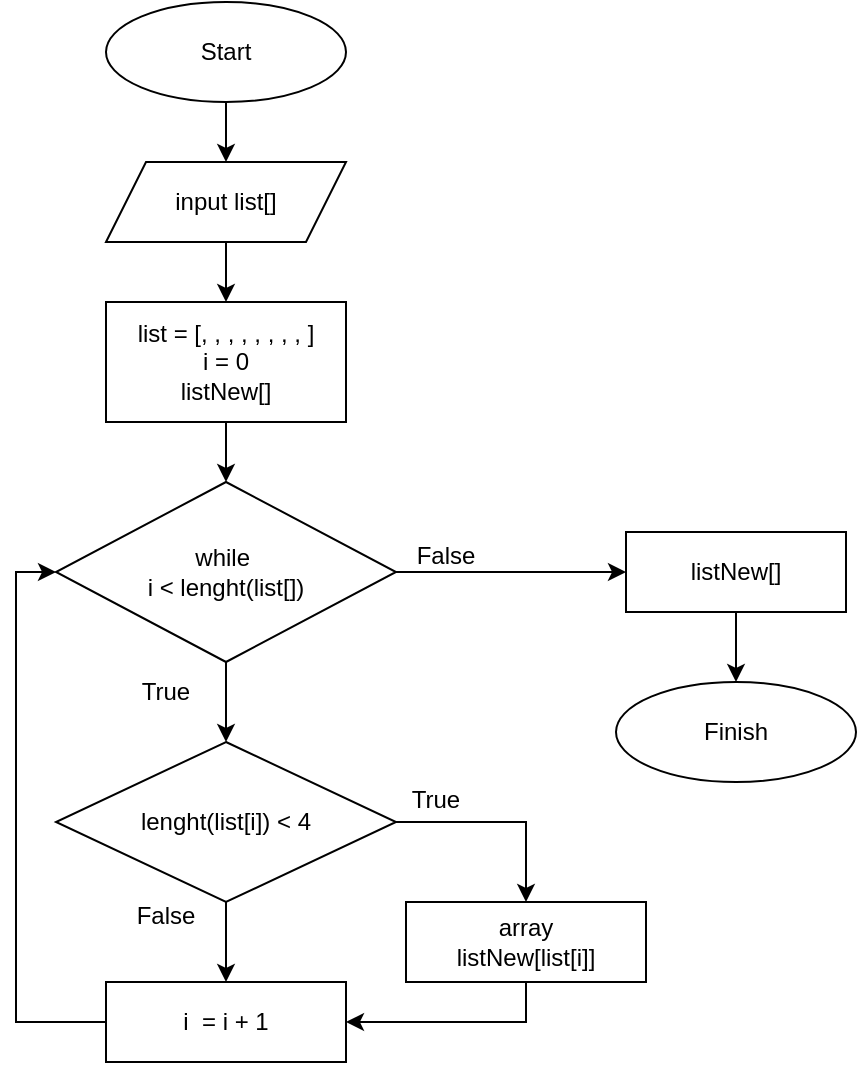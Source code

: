 <mxfile version="21.0.10" type="device"><diagram name="Страница 1" id="-n7_rjsCdoNAHl2C2ee1"><mxGraphModel dx="550" dy="716" grid="1" gridSize="10" guides="1" tooltips="1" connect="1" arrows="1" fold="1" page="1" pageScale="1" pageWidth="1169" pageHeight="827" math="0" shadow="0"><root><mxCell id="0"/><mxCell id="1" parent="0"/><mxCell id="pkePF-42-RW2asQ6j81_-1" value="Start" style="ellipse;whiteSpace=wrap;html=1;" vertex="1" parent="1"><mxGeometry x="165" y="30" width="120" height="50" as="geometry"/></mxCell><mxCell id="pkePF-42-RW2asQ6j81_-2" value="input list[]" style="shape=parallelogram;perimeter=parallelogramPerimeter;whiteSpace=wrap;html=1;fixedSize=1;" vertex="1" parent="1"><mxGeometry x="165" y="110" width="120" height="40" as="geometry"/></mxCell><mxCell id="pkePF-42-RW2asQ6j81_-3" value="list = [, , , , , , , , ]&lt;br&gt;i = 0&lt;br&gt;listNew[]" style="rounded=0;whiteSpace=wrap;html=1;" vertex="1" parent="1"><mxGeometry x="165" y="180" width="120" height="60" as="geometry"/></mxCell><mxCell id="pkePF-42-RW2asQ6j81_-4" value="while&amp;nbsp;&lt;br&gt;i &amp;lt; lenght(list[])" style="rhombus;whiteSpace=wrap;html=1;" vertex="1" parent="1"><mxGeometry x="140" y="270" width="170" height="90" as="geometry"/></mxCell><mxCell id="pkePF-42-RW2asQ6j81_-5" value="lenght(list[i]) &amp;lt; 4" style="rhombus;whiteSpace=wrap;html=1;" vertex="1" parent="1"><mxGeometry x="140" y="400" width="170" height="80" as="geometry"/></mxCell><mxCell id="pkePF-42-RW2asQ6j81_-6" value="True" style="text;html=1;strokeColor=none;fillColor=none;align=center;verticalAlign=middle;whiteSpace=wrap;rounded=0;" vertex="1" parent="1"><mxGeometry x="165" y="360" width="60" height="30" as="geometry"/></mxCell><mxCell id="pkePF-42-RW2asQ6j81_-8" value="False" style="text;html=1;strokeColor=none;fillColor=none;align=center;verticalAlign=middle;whiteSpace=wrap;rounded=0;" vertex="1" parent="1"><mxGeometry x="305" y="290" width="60" height="34" as="geometry"/></mxCell><mxCell id="pkePF-42-RW2asQ6j81_-24" style="edgeStyle=orthogonalEdgeStyle;rounded=0;orthogonalLoop=1;jettySize=auto;html=1;exitX=0;exitY=0.5;exitDx=0;exitDy=0;entryX=0;entryY=0.5;entryDx=0;entryDy=0;" edge="1" parent="1" source="pkePF-42-RW2asQ6j81_-9" target="pkePF-42-RW2asQ6j81_-4"><mxGeometry relative="1" as="geometry"/></mxCell><mxCell id="pkePF-42-RW2asQ6j81_-9" value="i&amp;nbsp; = i + 1" style="rounded=0;whiteSpace=wrap;html=1;" vertex="1" parent="1"><mxGeometry x="165" y="520" width="120" height="40" as="geometry"/></mxCell><mxCell id="pkePF-42-RW2asQ6j81_-10" value="array&lt;br&gt;listNew[list[i]]" style="rounded=0;whiteSpace=wrap;html=1;" vertex="1" parent="1"><mxGeometry x="315" y="480" width="120" height="40" as="geometry"/></mxCell><mxCell id="pkePF-42-RW2asQ6j81_-11" value="" style="endArrow=classic;html=1;rounded=0;entryX=0;entryY=0.5;entryDx=0;entryDy=0;" edge="1" parent="1" target="pkePF-42-RW2asQ6j81_-12"><mxGeometry width="50" height="50" relative="1" as="geometry"><mxPoint x="310" y="315" as="sourcePoint"/><mxPoint x="430" y="319.58" as="targetPoint"/><Array as="points"/></mxGeometry></mxCell><mxCell id="pkePF-42-RW2asQ6j81_-12" value="listNew[]" style="rounded=0;whiteSpace=wrap;html=1;" vertex="1" parent="1"><mxGeometry x="425" y="295" width="110" height="40" as="geometry"/></mxCell><mxCell id="pkePF-42-RW2asQ6j81_-14" value="Finish" style="ellipse;whiteSpace=wrap;html=1;" vertex="1" parent="1"><mxGeometry x="420" y="370" width="120" height="50" as="geometry"/></mxCell><mxCell id="pkePF-42-RW2asQ6j81_-15" value="" style="endArrow=classic;html=1;rounded=0;exitX=0.5;exitY=1;exitDx=0;exitDy=0;entryX=0.5;entryY=0;entryDx=0;entryDy=0;" edge="1" parent="1" source="pkePF-42-RW2asQ6j81_-1" target="pkePF-42-RW2asQ6j81_-2"><mxGeometry width="50" height="50" relative="1" as="geometry"><mxPoint x="375" y="370" as="sourcePoint"/><mxPoint x="425" y="320" as="targetPoint"/></mxGeometry></mxCell><mxCell id="pkePF-42-RW2asQ6j81_-17" value="" style="endArrow=classic;html=1;rounded=0;exitX=0.5;exitY=1;exitDx=0;exitDy=0;entryX=0.5;entryY=0;entryDx=0;entryDy=0;" edge="1" parent="1"><mxGeometry width="50" height="50" relative="1" as="geometry"><mxPoint x="225" y="150" as="sourcePoint"/><mxPoint x="225" y="180" as="targetPoint"/></mxGeometry></mxCell><mxCell id="pkePF-42-RW2asQ6j81_-18" value="" style="endArrow=classic;html=1;rounded=0;entryX=0.5;entryY=0;entryDx=0;entryDy=0;" edge="1" parent="1"><mxGeometry width="50" height="50" relative="1" as="geometry"><mxPoint x="225" y="240" as="sourcePoint"/><mxPoint x="225" y="270" as="targetPoint"/></mxGeometry></mxCell><mxCell id="pkePF-42-RW2asQ6j81_-19" value="" style="endArrow=classic;html=1;rounded=0;exitX=0.5;exitY=1;exitDx=0;exitDy=0;entryX=0.5;entryY=0;entryDx=0;entryDy=0;" edge="1" parent="1" source="pkePF-42-RW2asQ6j81_-4" target="pkePF-42-RW2asQ6j81_-5"><mxGeometry width="50" height="50" relative="1" as="geometry"><mxPoint x="340" y="370" as="sourcePoint"/><mxPoint x="390" y="320" as="targetPoint"/></mxGeometry></mxCell><mxCell id="pkePF-42-RW2asQ6j81_-20" value="" style="endArrow=classic;html=1;rounded=0;exitX=1;exitY=0.5;exitDx=0;exitDy=0;entryX=0.5;entryY=0;entryDx=0;entryDy=0;" edge="1" parent="1" source="pkePF-42-RW2asQ6j81_-5" target="pkePF-42-RW2asQ6j81_-10"><mxGeometry width="50" height="50" relative="1" as="geometry"><mxPoint x="340" y="370" as="sourcePoint"/><mxPoint x="390" y="320" as="targetPoint"/><Array as="points"><mxPoint x="375" y="440"/></Array></mxGeometry></mxCell><mxCell id="pkePF-42-RW2asQ6j81_-21" value="" style="endArrow=classic;html=1;rounded=0;exitX=0.5;exitY=1;exitDx=0;exitDy=0;entryX=0.5;entryY=0;entryDx=0;entryDy=0;" edge="1" parent="1" source="pkePF-42-RW2asQ6j81_-5" target="pkePF-42-RW2asQ6j81_-9"><mxGeometry width="50" height="50" relative="1" as="geometry"><mxPoint x="340" y="370" as="sourcePoint"/><mxPoint x="390" y="320" as="targetPoint"/></mxGeometry></mxCell><mxCell id="pkePF-42-RW2asQ6j81_-22" value="" style="endArrow=classic;html=1;rounded=0;exitX=0.5;exitY=1;exitDx=0;exitDy=0;entryX=1;entryY=0.5;entryDx=0;entryDy=0;" edge="1" parent="1" source="pkePF-42-RW2asQ6j81_-10" target="pkePF-42-RW2asQ6j81_-9"><mxGeometry width="50" height="50" relative="1" as="geometry"><mxPoint x="340" y="370" as="sourcePoint"/><mxPoint x="390" y="320" as="targetPoint"/><Array as="points"><mxPoint x="375" y="540"/></Array></mxGeometry></mxCell><mxCell id="pkePF-42-RW2asQ6j81_-25" value="" style="endArrow=classic;html=1;rounded=0;exitX=0.5;exitY=1;exitDx=0;exitDy=0;entryX=0.5;entryY=0;entryDx=0;entryDy=0;" edge="1" parent="1" source="pkePF-42-RW2asQ6j81_-12" target="pkePF-42-RW2asQ6j81_-14"><mxGeometry width="50" height="50" relative="1" as="geometry"><mxPoint x="340" y="370" as="sourcePoint"/><mxPoint x="390" y="320" as="targetPoint"/></mxGeometry></mxCell><mxCell id="pkePF-42-RW2asQ6j81_-26" value="True" style="text;html=1;strokeColor=none;fillColor=none;align=center;verticalAlign=middle;whiteSpace=wrap;rounded=0;" vertex="1" parent="1"><mxGeometry x="300" y="414" width="60" height="30" as="geometry"/></mxCell><mxCell id="pkePF-42-RW2asQ6j81_-27" value="False" style="text;html=1;strokeColor=none;fillColor=none;align=center;verticalAlign=middle;whiteSpace=wrap;rounded=0;" vertex="1" parent="1"><mxGeometry x="165" y="470" width="60" height="34" as="geometry"/></mxCell></root></mxGraphModel></diagram></mxfile>